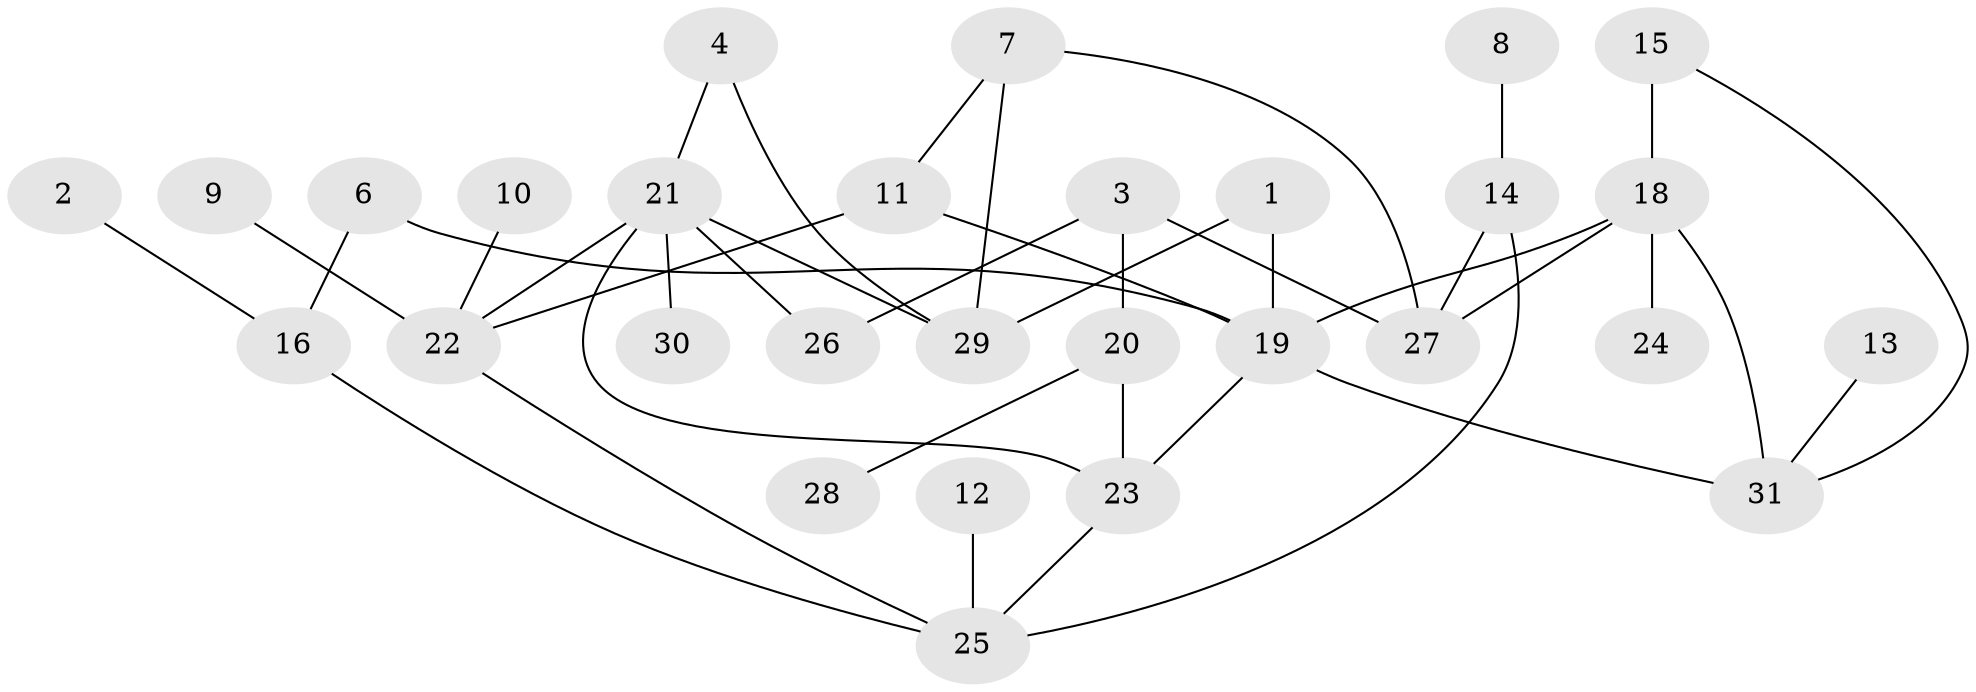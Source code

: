// original degree distribution, {4: 0.12903225806451613, 5: 0.03225806451612903, 2: 0.2903225806451613, 1: 0.22580645161290322, 3: 0.22580645161290322, 0: 0.03225806451612903, 6: 0.06451612903225806}
// Generated by graph-tools (version 1.1) at 2025/00/03/09/25 03:00:46]
// undirected, 29 vertices, 40 edges
graph export_dot {
graph [start="1"]
  node [color=gray90,style=filled];
  1;
  2;
  3;
  4;
  6;
  7;
  8;
  9;
  10;
  11;
  12;
  13;
  14;
  15;
  16;
  18;
  19;
  20;
  21;
  22;
  23;
  24;
  25;
  26;
  27;
  28;
  29;
  30;
  31;
  1 -- 19 [weight=1.0];
  1 -- 29 [weight=1.0];
  2 -- 16 [weight=1.0];
  3 -- 20 [weight=1.0];
  3 -- 26 [weight=1.0];
  3 -- 27 [weight=2.0];
  4 -- 21 [weight=1.0];
  4 -- 29 [weight=1.0];
  6 -- 16 [weight=1.0];
  6 -- 19 [weight=1.0];
  7 -- 11 [weight=1.0];
  7 -- 27 [weight=1.0];
  7 -- 29 [weight=1.0];
  8 -- 14 [weight=1.0];
  9 -- 22 [weight=1.0];
  10 -- 22 [weight=1.0];
  11 -- 19 [weight=1.0];
  11 -- 22 [weight=1.0];
  12 -- 25 [weight=1.0];
  13 -- 31 [weight=1.0];
  14 -- 25 [weight=1.0];
  14 -- 27 [weight=2.0];
  15 -- 18 [weight=1.0];
  15 -- 31 [weight=1.0];
  16 -- 25 [weight=1.0];
  18 -- 19 [weight=2.0];
  18 -- 24 [weight=1.0];
  18 -- 27 [weight=2.0];
  18 -- 31 [weight=3.0];
  19 -- 23 [weight=1.0];
  19 -- 31 [weight=1.0];
  20 -- 23 [weight=1.0];
  20 -- 28 [weight=1.0];
  21 -- 22 [weight=1.0];
  21 -- 23 [weight=1.0];
  21 -- 26 [weight=1.0];
  21 -- 29 [weight=1.0];
  21 -- 30 [weight=1.0];
  22 -- 25 [weight=1.0];
  23 -- 25 [weight=1.0];
}
